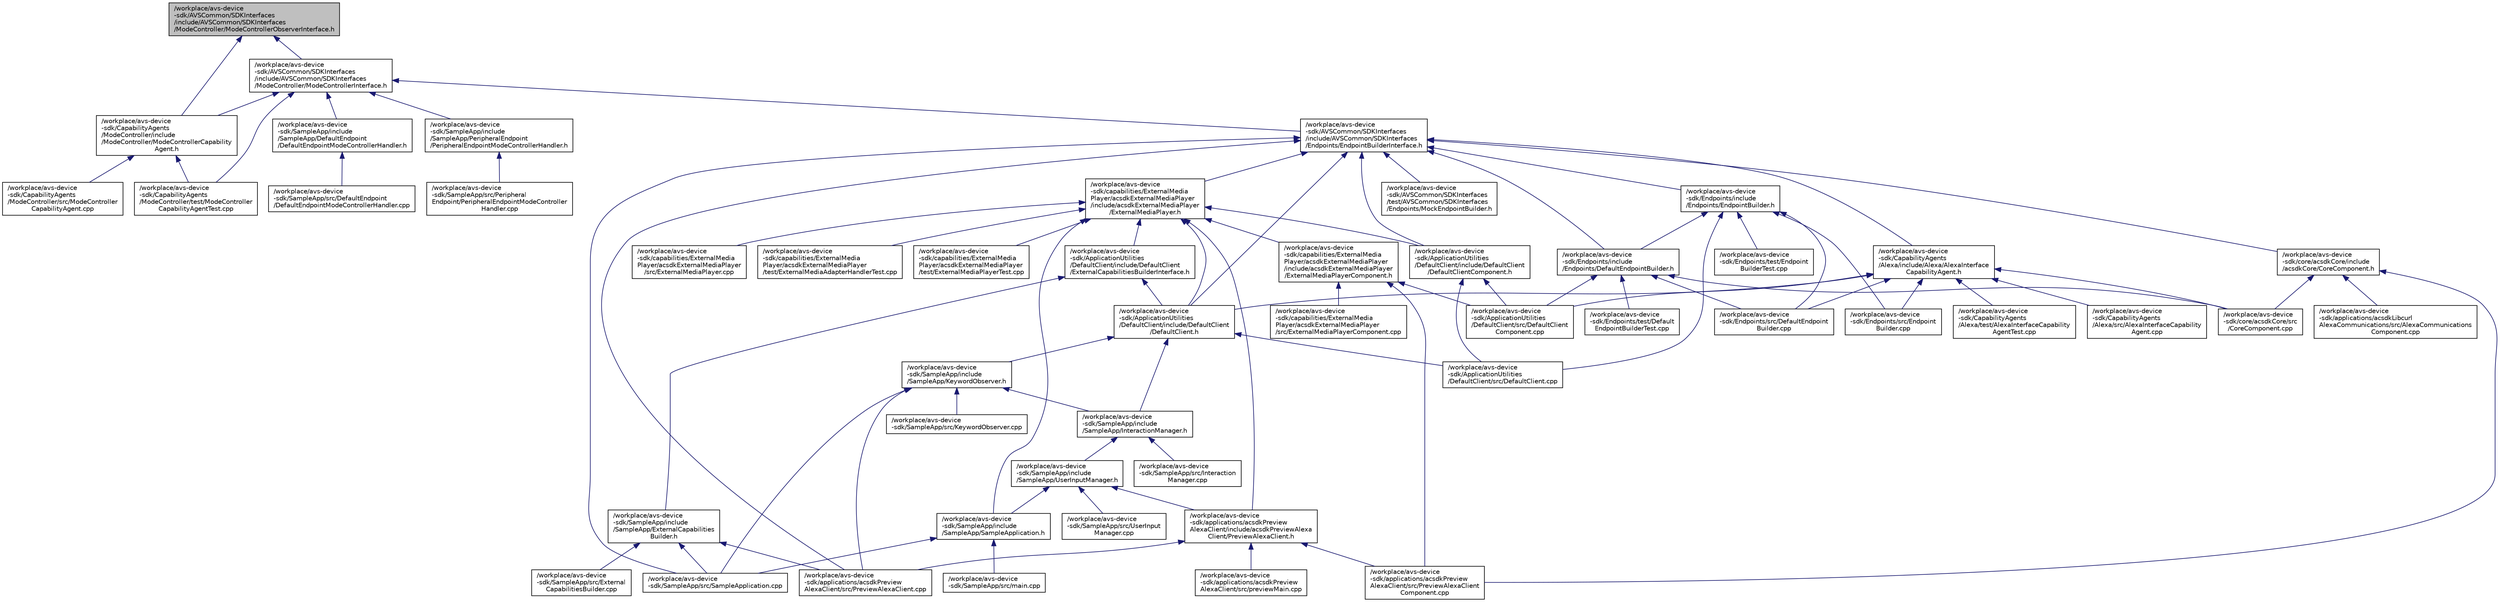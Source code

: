 digraph "/workplace/avs-device-sdk/AVSCommon/SDKInterfaces/include/AVSCommon/SDKInterfaces/ModeController/ModeControllerObserverInterface.h"
{
 // LATEX_PDF_SIZE
  edge [fontname="Helvetica",fontsize="10",labelfontname="Helvetica",labelfontsize="10"];
  node [fontname="Helvetica",fontsize="10",shape=record];
  Node1 [label="/workplace/avs-device\l-sdk/AVSCommon/SDKInterfaces\l/include/AVSCommon/SDKInterfaces\l/ModeController/ModeControllerObserverInterface.h",height=0.2,width=0.4,color="black", fillcolor="grey75", style="filled", fontcolor="black",tooltip=" "];
  Node1 -> Node2 [dir="back",color="midnightblue",fontsize="10",style="solid",fontname="Helvetica"];
  Node2 [label="/workplace/avs-device\l-sdk/AVSCommon/SDKInterfaces\l/include/AVSCommon/SDKInterfaces\l/ModeController/ModeControllerInterface.h",height=0.2,width=0.4,color="black", fillcolor="white", style="filled",URL="$_mode_controller_interface_8h.html",tooltip=" "];
  Node2 -> Node3 [dir="back",color="midnightblue",fontsize="10",style="solid",fontname="Helvetica"];
  Node3 [label="/workplace/avs-device\l-sdk/AVSCommon/SDKInterfaces\l/include/AVSCommon/SDKInterfaces\l/Endpoints/EndpointBuilderInterface.h",height=0.2,width=0.4,color="black", fillcolor="white", style="filled",URL="$_endpoint_builder_interface_8h.html",tooltip=" "];
  Node3 -> Node4 [dir="back",color="midnightblue",fontsize="10",style="solid",fontname="Helvetica"];
  Node4 [label="/workplace/avs-device\l-sdk/applications/acsdkPreview\lAlexaClient/src/PreviewAlexaClient.cpp",height=0.2,width=0.4,color="black", fillcolor="white", style="filled",URL="$_preview_alexa_client_8cpp.html",tooltip=" "];
  Node3 -> Node5 [dir="back",color="midnightblue",fontsize="10",style="solid",fontname="Helvetica"];
  Node5 [label="/workplace/avs-device\l-sdk/ApplicationUtilities\l/DefaultClient/include/DefaultClient\l/DefaultClient.h",height=0.2,width=0.4,color="black", fillcolor="white", style="filled",URL="$_default_client_8h.html",tooltip=" "];
  Node5 -> Node6 [dir="back",color="midnightblue",fontsize="10",style="solid",fontname="Helvetica"];
  Node6 [label="/workplace/avs-device\l-sdk/ApplicationUtilities\l/DefaultClient/src/DefaultClient.cpp",height=0.2,width=0.4,color="black", fillcolor="white", style="filled",URL="$_default_client_8cpp.html",tooltip=" "];
  Node5 -> Node7 [dir="back",color="midnightblue",fontsize="10",style="solid",fontname="Helvetica"];
  Node7 [label="/workplace/avs-device\l-sdk/SampleApp/include\l/SampleApp/InteractionManager.h",height=0.2,width=0.4,color="black", fillcolor="white", style="filled",URL="$_interaction_manager_8h.html",tooltip=" "];
  Node7 -> Node8 [dir="back",color="midnightblue",fontsize="10",style="solid",fontname="Helvetica"];
  Node8 [label="/workplace/avs-device\l-sdk/SampleApp/include\l/SampleApp/UserInputManager.h",height=0.2,width=0.4,color="black", fillcolor="white", style="filled",URL="$_user_input_manager_8h.html",tooltip=" "];
  Node8 -> Node9 [dir="back",color="midnightblue",fontsize="10",style="solid",fontname="Helvetica"];
  Node9 [label="/workplace/avs-device\l-sdk/applications/acsdkPreview\lAlexaClient/include/acsdkPreviewAlexa\lClient/PreviewAlexaClient.h",height=0.2,width=0.4,color="black", fillcolor="white", style="filled",URL="$_preview_alexa_client_8h.html",tooltip=" "];
  Node9 -> Node4 [dir="back",color="midnightblue",fontsize="10",style="solid",fontname="Helvetica"];
  Node9 -> Node10 [dir="back",color="midnightblue",fontsize="10",style="solid",fontname="Helvetica"];
  Node10 [label="/workplace/avs-device\l-sdk/applications/acsdkPreview\lAlexaClient/src/PreviewAlexaClient\lComponent.cpp",height=0.2,width=0.4,color="black", fillcolor="white", style="filled",URL="$_preview_alexa_client_component_8cpp.html",tooltip=" "];
  Node9 -> Node11 [dir="back",color="midnightblue",fontsize="10",style="solid",fontname="Helvetica"];
  Node11 [label="/workplace/avs-device\l-sdk/applications/acsdkPreview\lAlexaClient/src/previewMain.cpp",height=0.2,width=0.4,color="black", fillcolor="white", style="filled",URL="$preview_main_8cpp.html",tooltip=" "];
  Node8 -> Node12 [dir="back",color="midnightblue",fontsize="10",style="solid",fontname="Helvetica"];
  Node12 [label="/workplace/avs-device\l-sdk/SampleApp/include\l/SampleApp/SampleApplication.h",height=0.2,width=0.4,color="black", fillcolor="white", style="filled",URL="$_sample_application_8h.html",tooltip=" "];
  Node12 -> Node13 [dir="back",color="midnightblue",fontsize="10",style="solid",fontname="Helvetica"];
  Node13 [label="/workplace/avs-device\l-sdk/SampleApp/src/main.cpp",height=0.2,width=0.4,color="black", fillcolor="white", style="filled",URL="$main_8cpp.html",tooltip=" "];
  Node12 -> Node14 [dir="back",color="midnightblue",fontsize="10",style="solid",fontname="Helvetica"];
  Node14 [label="/workplace/avs-device\l-sdk/SampleApp/src/SampleApplication.cpp",height=0.2,width=0.4,color="black", fillcolor="white", style="filled",URL="$_sample_application_8cpp.html",tooltip=" "];
  Node8 -> Node15 [dir="back",color="midnightblue",fontsize="10",style="solid",fontname="Helvetica"];
  Node15 [label="/workplace/avs-device\l-sdk/SampleApp/src/UserInput\lManager.cpp",height=0.2,width=0.4,color="black", fillcolor="white", style="filled",URL="$_user_input_manager_8cpp.html",tooltip=" "];
  Node7 -> Node16 [dir="back",color="midnightblue",fontsize="10",style="solid",fontname="Helvetica"];
  Node16 [label="/workplace/avs-device\l-sdk/SampleApp/src/Interaction\lManager.cpp",height=0.2,width=0.4,color="black", fillcolor="white", style="filled",URL="$_interaction_manager_8cpp.html",tooltip=" "];
  Node5 -> Node17 [dir="back",color="midnightblue",fontsize="10",style="solid",fontname="Helvetica"];
  Node17 [label="/workplace/avs-device\l-sdk/SampleApp/include\l/SampleApp/KeywordObserver.h",height=0.2,width=0.4,color="black", fillcolor="white", style="filled",URL="$_keyword_observer_8h.html",tooltip=" "];
  Node17 -> Node4 [dir="back",color="midnightblue",fontsize="10",style="solid",fontname="Helvetica"];
  Node17 -> Node7 [dir="back",color="midnightblue",fontsize="10",style="solid",fontname="Helvetica"];
  Node17 -> Node18 [dir="back",color="midnightblue",fontsize="10",style="solid",fontname="Helvetica"];
  Node18 [label="/workplace/avs-device\l-sdk/SampleApp/src/KeywordObserver.cpp",height=0.2,width=0.4,color="black", fillcolor="white", style="filled",URL="$_keyword_observer_8cpp.html",tooltip=" "];
  Node17 -> Node14 [dir="back",color="midnightblue",fontsize="10",style="solid",fontname="Helvetica"];
  Node3 -> Node19 [dir="back",color="midnightblue",fontsize="10",style="solid",fontname="Helvetica"];
  Node19 [label="/workplace/avs-device\l-sdk/ApplicationUtilities\l/DefaultClient/include/DefaultClient\l/DefaultClientComponent.h",height=0.2,width=0.4,color="black", fillcolor="white", style="filled",URL="$_default_client_component_8h.html",tooltip=" "];
  Node19 -> Node6 [dir="back",color="midnightblue",fontsize="10",style="solid",fontname="Helvetica"];
  Node19 -> Node20 [dir="back",color="midnightblue",fontsize="10",style="solid",fontname="Helvetica"];
  Node20 [label="/workplace/avs-device\l-sdk/ApplicationUtilities\l/DefaultClient/src/DefaultClient\lComponent.cpp",height=0.2,width=0.4,color="black", fillcolor="white", style="filled",URL="$_default_client_component_8cpp.html",tooltip=" "];
  Node3 -> Node21 [dir="back",color="midnightblue",fontsize="10",style="solid",fontname="Helvetica"];
  Node21 [label="/workplace/avs-device\l-sdk/AVSCommon/SDKInterfaces\l/test/AVSCommon/SDKInterfaces\l/Endpoints/MockEndpointBuilder.h",height=0.2,width=0.4,color="black", fillcolor="white", style="filled",URL="$_mock_endpoint_builder_8h.html",tooltip=" "];
  Node3 -> Node22 [dir="back",color="midnightblue",fontsize="10",style="solid",fontname="Helvetica"];
  Node22 [label="/workplace/avs-device\l-sdk/capabilities/ExternalMedia\lPlayer/acsdkExternalMediaPlayer\l/include/acsdkExternalMediaPlayer\l/ExternalMediaPlayer.h",height=0.2,width=0.4,color="black", fillcolor="white", style="filled",URL="$_external_media_player_8h.html",tooltip=" "];
  Node22 -> Node9 [dir="back",color="midnightblue",fontsize="10",style="solid",fontname="Helvetica"];
  Node22 -> Node5 [dir="back",color="midnightblue",fontsize="10",style="solid",fontname="Helvetica"];
  Node22 -> Node19 [dir="back",color="midnightblue",fontsize="10",style="solid",fontname="Helvetica"];
  Node22 -> Node23 [dir="back",color="midnightblue",fontsize="10",style="solid",fontname="Helvetica"];
  Node23 [label="/workplace/avs-device\l-sdk/ApplicationUtilities\l/DefaultClient/include/DefaultClient\l/ExternalCapabilitiesBuilderInterface.h",height=0.2,width=0.4,color="black", fillcolor="white", style="filled",URL="$_external_capabilities_builder_interface_8h.html",tooltip=" "];
  Node23 -> Node5 [dir="back",color="midnightblue",fontsize="10",style="solid",fontname="Helvetica"];
  Node23 -> Node24 [dir="back",color="midnightblue",fontsize="10",style="solid",fontname="Helvetica"];
  Node24 [label="/workplace/avs-device\l-sdk/SampleApp/include\l/SampleApp/ExternalCapabilities\lBuilder.h",height=0.2,width=0.4,color="black", fillcolor="white", style="filled",URL="$_external_capabilities_builder_8h.html",tooltip=" "];
  Node24 -> Node4 [dir="back",color="midnightblue",fontsize="10",style="solid",fontname="Helvetica"];
  Node24 -> Node25 [dir="back",color="midnightblue",fontsize="10",style="solid",fontname="Helvetica"];
  Node25 [label="/workplace/avs-device\l-sdk/SampleApp/src/External\lCapabilitiesBuilder.cpp",height=0.2,width=0.4,color="black", fillcolor="white", style="filled",URL="$_external_capabilities_builder_8cpp.html",tooltip=" "];
  Node24 -> Node14 [dir="back",color="midnightblue",fontsize="10",style="solid",fontname="Helvetica"];
  Node22 -> Node26 [dir="back",color="midnightblue",fontsize="10",style="solid",fontname="Helvetica"];
  Node26 [label="/workplace/avs-device\l-sdk/capabilities/ExternalMedia\lPlayer/acsdkExternalMediaPlayer\l/include/acsdkExternalMediaPlayer\l/ExternalMediaPlayerComponent.h",height=0.2,width=0.4,color="black", fillcolor="white", style="filled",URL="$_external_media_player_component_8h.html",tooltip=" "];
  Node26 -> Node10 [dir="back",color="midnightblue",fontsize="10",style="solid",fontname="Helvetica"];
  Node26 -> Node20 [dir="back",color="midnightblue",fontsize="10",style="solid",fontname="Helvetica"];
  Node26 -> Node27 [dir="back",color="midnightblue",fontsize="10",style="solid",fontname="Helvetica"];
  Node27 [label="/workplace/avs-device\l-sdk/capabilities/ExternalMedia\lPlayer/acsdkExternalMediaPlayer\l/src/ExternalMediaPlayerComponent.cpp",height=0.2,width=0.4,color="black", fillcolor="white", style="filled",URL="$_external_media_player_component_8cpp.html",tooltip=" "];
  Node22 -> Node28 [dir="back",color="midnightblue",fontsize="10",style="solid",fontname="Helvetica"];
  Node28 [label="/workplace/avs-device\l-sdk/capabilities/ExternalMedia\lPlayer/acsdkExternalMediaPlayer\l/src/ExternalMediaPlayer.cpp",height=0.2,width=0.4,color="black", fillcolor="white", style="filled",URL="$_external_media_player_8cpp.html",tooltip=" "];
  Node22 -> Node29 [dir="back",color="midnightblue",fontsize="10",style="solid",fontname="Helvetica"];
  Node29 [label="/workplace/avs-device\l-sdk/capabilities/ExternalMedia\lPlayer/acsdkExternalMediaPlayer\l/test/ExternalMediaAdapterHandlerTest.cpp",height=0.2,width=0.4,color="black", fillcolor="white", style="filled",URL="$_external_media_adapter_handler_test_8cpp.html",tooltip=" "];
  Node22 -> Node30 [dir="back",color="midnightblue",fontsize="10",style="solid",fontname="Helvetica"];
  Node30 [label="/workplace/avs-device\l-sdk/capabilities/ExternalMedia\lPlayer/acsdkExternalMediaPlayer\l/test/ExternalMediaPlayerTest.cpp",height=0.2,width=0.4,color="black", fillcolor="white", style="filled",URL="$_external_media_player_test_8cpp.html",tooltip=" "];
  Node22 -> Node12 [dir="back",color="midnightblue",fontsize="10",style="solid",fontname="Helvetica"];
  Node3 -> Node31 [dir="back",color="midnightblue",fontsize="10",style="solid",fontname="Helvetica"];
  Node31 [label="/workplace/avs-device\l-sdk/CapabilityAgents\l/Alexa/include/Alexa/AlexaInterface\lCapabilityAgent.h",height=0.2,width=0.4,color="black", fillcolor="white", style="filled",URL="$_alexa_interface_capability_agent_8h.html",tooltip=" "];
  Node31 -> Node5 [dir="back",color="midnightblue",fontsize="10",style="solid",fontname="Helvetica"];
  Node31 -> Node20 [dir="back",color="midnightblue",fontsize="10",style="solid",fontname="Helvetica"];
  Node31 -> Node32 [dir="back",color="midnightblue",fontsize="10",style="solid",fontname="Helvetica"];
  Node32 [label="/workplace/avs-device\l-sdk/CapabilityAgents\l/Alexa/src/AlexaInterfaceCapability\lAgent.cpp",height=0.2,width=0.4,color="black", fillcolor="white", style="filled",URL="$_alexa_interface_capability_agent_8cpp.html",tooltip=" "];
  Node31 -> Node33 [dir="back",color="midnightblue",fontsize="10",style="solid",fontname="Helvetica"];
  Node33 [label="/workplace/avs-device\l-sdk/CapabilityAgents\l/Alexa/test/AlexaInterfaceCapability\lAgentTest.cpp",height=0.2,width=0.4,color="black", fillcolor="white", style="filled",URL="$_alexa_interface_capability_agent_test_8cpp.html",tooltip=" "];
  Node31 -> Node34 [dir="back",color="midnightblue",fontsize="10",style="solid",fontname="Helvetica"];
  Node34 [label="/workplace/avs-device\l-sdk/core/acsdkCore/src\l/CoreComponent.cpp",height=0.2,width=0.4,color="black", fillcolor="white", style="filled",URL="$_core_component_8cpp.html",tooltip=" "];
  Node31 -> Node35 [dir="back",color="midnightblue",fontsize="10",style="solid",fontname="Helvetica"];
  Node35 [label="/workplace/avs-device\l-sdk/Endpoints/src/DefaultEndpoint\lBuilder.cpp",height=0.2,width=0.4,color="black", fillcolor="white", style="filled",URL="$_default_endpoint_builder_8cpp.html",tooltip=" "];
  Node31 -> Node36 [dir="back",color="midnightblue",fontsize="10",style="solid",fontname="Helvetica"];
  Node36 [label="/workplace/avs-device\l-sdk/Endpoints/src/Endpoint\lBuilder.cpp",height=0.2,width=0.4,color="black", fillcolor="white", style="filled",URL="$_endpoint_builder_8cpp.html",tooltip=" "];
  Node3 -> Node37 [dir="back",color="midnightblue",fontsize="10",style="solid",fontname="Helvetica"];
  Node37 [label="/workplace/avs-device\l-sdk/core/acsdkCore/include\l/acsdkCore/CoreComponent.h",height=0.2,width=0.4,color="black", fillcolor="white", style="filled",URL="$_core_component_8h.html",tooltip=" "];
  Node37 -> Node38 [dir="back",color="midnightblue",fontsize="10",style="solid",fontname="Helvetica"];
  Node38 [label="/workplace/avs-device\l-sdk/applications/acsdkLibcurl\lAlexaCommunications/src/AlexaCommunications\lComponent.cpp",height=0.2,width=0.4,color="black", fillcolor="white", style="filled",URL="$_alexa_communications_component_8cpp.html",tooltip=" "];
  Node37 -> Node10 [dir="back",color="midnightblue",fontsize="10",style="solid",fontname="Helvetica"];
  Node37 -> Node34 [dir="back",color="midnightblue",fontsize="10",style="solid",fontname="Helvetica"];
  Node3 -> Node39 [dir="back",color="midnightblue",fontsize="10",style="solid",fontname="Helvetica"];
  Node39 [label="/workplace/avs-device\l-sdk/Endpoints/include\l/Endpoints/DefaultEndpointBuilder.h",height=0.2,width=0.4,color="black", fillcolor="white", style="filled",URL="$_default_endpoint_builder_8h.html",tooltip=" "];
  Node39 -> Node20 [dir="back",color="midnightblue",fontsize="10",style="solid",fontname="Helvetica"];
  Node39 -> Node34 [dir="back",color="midnightblue",fontsize="10",style="solid",fontname="Helvetica"];
  Node39 -> Node35 [dir="back",color="midnightblue",fontsize="10",style="solid",fontname="Helvetica"];
  Node39 -> Node40 [dir="back",color="midnightblue",fontsize="10",style="solid",fontname="Helvetica"];
  Node40 [label="/workplace/avs-device\l-sdk/Endpoints/test/Default\lEndpointBuilderTest.cpp",height=0.2,width=0.4,color="black", fillcolor="white", style="filled",URL="$_default_endpoint_builder_test_8cpp.html",tooltip=" "];
  Node3 -> Node41 [dir="back",color="midnightblue",fontsize="10",style="solid",fontname="Helvetica"];
  Node41 [label="/workplace/avs-device\l-sdk/Endpoints/include\l/Endpoints/EndpointBuilder.h",height=0.2,width=0.4,color="black", fillcolor="white", style="filled",URL="$_endpoint_builder_8h.html",tooltip=" "];
  Node41 -> Node6 [dir="back",color="midnightblue",fontsize="10",style="solid",fontname="Helvetica"];
  Node41 -> Node39 [dir="back",color="midnightblue",fontsize="10",style="solid",fontname="Helvetica"];
  Node41 -> Node35 [dir="back",color="midnightblue",fontsize="10",style="solid",fontname="Helvetica"];
  Node41 -> Node36 [dir="back",color="midnightblue",fontsize="10",style="solid",fontname="Helvetica"];
  Node41 -> Node42 [dir="back",color="midnightblue",fontsize="10",style="solid",fontname="Helvetica"];
  Node42 [label="/workplace/avs-device\l-sdk/Endpoints/test/Endpoint\lBuilderTest.cpp",height=0.2,width=0.4,color="black", fillcolor="white", style="filled",URL="$_endpoint_builder_test_8cpp.html",tooltip=" "];
  Node3 -> Node14 [dir="back",color="midnightblue",fontsize="10",style="solid",fontname="Helvetica"];
  Node2 -> Node43 [dir="back",color="midnightblue",fontsize="10",style="solid",fontname="Helvetica"];
  Node43 [label="/workplace/avs-device\l-sdk/CapabilityAgents\l/ModeController/include\l/ModeController/ModeControllerCapability\lAgent.h",height=0.2,width=0.4,color="black", fillcolor="white", style="filled",URL="$_mode_controller_capability_agent_8h.html",tooltip=" "];
  Node43 -> Node44 [dir="back",color="midnightblue",fontsize="10",style="solid",fontname="Helvetica"];
  Node44 [label="/workplace/avs-device\l-sdk/CapabilityAgents\l/ModeController/src/ModeController\lCapabilityAgent.cpp",height=0.2,width=0.4,color="black", fillcolor="white", style="filled",URL="$_mode_controller_capability_agent_8cpp.html",tooltip=" "];
  Node43 -> Node45 [dir="back",color="midnightblue",fontsize="10",style="solid",fontname="Helvetica"];
  Node45 [label="/workplace/avs-device\l-sdk/CapabilityAgents\l/ModeController/test/ModeController\lCapabilityAgentTest.cpp",height=0.2,width=0.4,color="black", fillcolor="white", style="filled",URL="$_mode_controller_capability_agent_test_8cpp.html",tooltip=" "];
  Node2 -> Node45 [dir="back",color="midnightblue",fontsize="10",style="solid",fontname="Helvetica"];
  Node2 -> Node46 [dir="back",color="midnightblue",fontsize="10",style="solid",fontname="Helvetica"];
  Node46 [label="/workplace/avs-device\l-sdk/SampleApp/include\l/SampleApp/DefaultEndpoint\l/DefaultEndpointModeControllerHandler.h",height=0.2,width=0.4,color="black", fillcolor="white", style="filled",URL="$_default_endpoint_mode_controller_handler_8h.html",tooltip=" "];
  Node46 -> Node47 [dir="back",color="midnightblue",fontsize="10",style="solid",fontname="Helvetica"];
  Node47 [label="/workplace/avs-device\l-sdk/SampleApp/src/DefaultEndpoint\l/DefaultEndpointModeControllerHandler.cpp",height=0.2,width=0.4,color="black", fillcolor="white", style="filled",URL="$_default_endpoint_mode_controller_handler_8cpp.html",tooltip=" "];
  Node2 -> Node48 [dir="back",color="midnightblue",fontsize="10",style="solid",fontname="Helvetica"];
  Node48 [label="/workplace/avs-device\l-sdk/SampleApp/include\l/SampleApp/PeripheralEndpoint\l/PeripheralEndpointModeControllerHandler.h",height=0.2,width=0.4,color="black", fillcolor="white", style="filled",URL="$_peripheral_endpoint_mode_controller_handler_8h.html",tooltip=" "];
  Node48 -> Node49 [dir="back",color="midnightblue",fontsize="10",style="solid",fontname="Helvetica"];
  Node49 [label="/workplace/avs-device\l-sdk/SampleApp/src/Peripheral\lEndpoint/PeripheralEndpointModeController\lHandler.cpp",height=0.2,width=0.4,color="black", fillcolor="white", style="filled",URL="$_peripheral_endpoint_mode_controller_handler_8cpp.html",tooltip=" "];
  Node1 -> Node43 [dir="back",color="midnightblue",fontsize="10",style="solid",fontname="Helvetica"];
}
